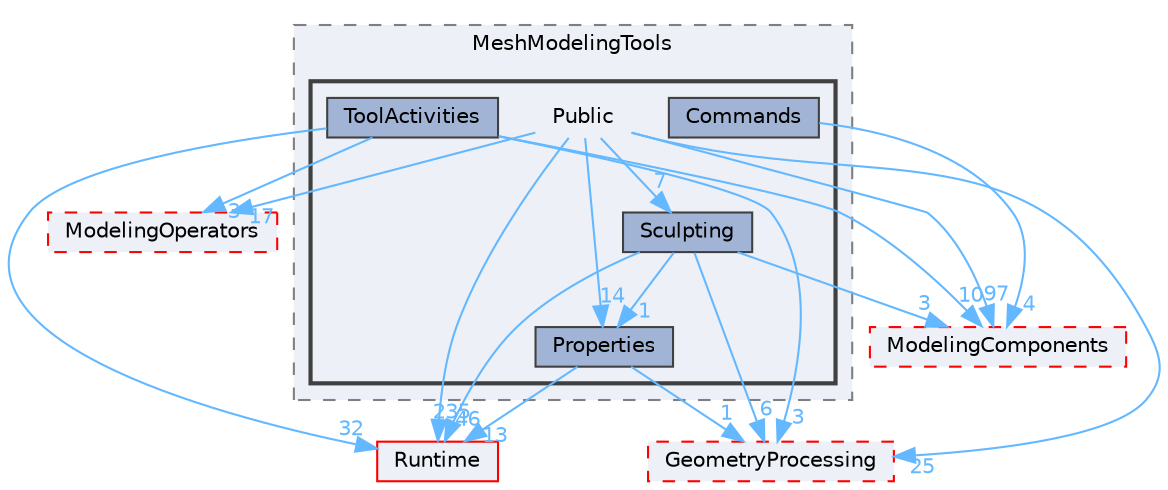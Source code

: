 digraph "Public"
{
 // INTERACTIVE_SVG=YES
 // LATEX_PDF_SIZE
  bgcolor="transparent";
  edge [fontname=Helvetica,fontsize=10,labelfontname=Helvetica,labelfontsize=10];
  node [fontname=Helvetica,fontsize=10,shape=box,height=0.2,width=0.4];
  compound=true
  subgraph clusterdir_a2c8ed2f66ffe0e1a59bf68c4a4eaa82 {
    graph [ bgcolor="#edf0f7", pencolor="grey50", label="MeshModelingTools", fontname=Helvetica,fontsize=10 style="filled,dashed", URL="dir_a2c8ed2f66ffe0e1a59bf68c4a4eaa82.html",tooltip=""]
  subgraph clusterdir_234072ddc78cfddda610dccb0d7a1f28 {
    graph [ bgcolor="#edf0f7", pencolor="grey25", label="", fontname=Helvetica,fontsize=10 style="filled,bold", URL="dir_234072ddc78cfddda610dccb0d7a1f28.html",tooltip=""]
    dir_234072ddc78cfddda610dccb0d7a1f28 [shape=plaintext, label="Public"];
  dir_5d211b511de399da95ac3d845a7f293e [label="Commands", fillcolor="#a2b4d6", color="grey25", style="filled", URL="dir_5d211b511de399da95ac3d845a7f293e.html",tooltip=""];
  dir_4b7b7998257c003c1020f35e066aea4d [label="Properties", fillcolor="#a2b4d6", color="grey25", style="filled", URL="dir_4b7b7998257c003c1020f35e066aea4d.html",tooltip=""];
  dir_f97bbe49c64e28dde8a9ed69942820e8 [label="Sculpting", fillcolor="#a2b4d6", color="grey25", style="filled", URL="dir_f97bbe49c64e28dde8a9ed69942820e8.html",tooltip=""];
  dir_3ed9edfc030faf0165e8313330c8572a [label="ToolActivities", fillcolor="#a2b4d6", color="grey25", style="filled", URL="dir_3ed9edfc030faf0165e8313330c8572a.html",tooltip=""];
  }
  }
  dir_2cdec1b0c066b98f0aaf74d726273e15 [label="ModelingOperators", fillcolor="#edf0f7", color="red", style="filled,dashed", URL="dir_2cdec1b0c066b98f0aaf74d726273e15.html",tooltip=""];
  dir_7536b172fbd480bfd146a1b1acd6856b [label="Runtime", fillcolor="#edf0f7", color="red", style="filled", URL="dir_7536b172fbd480bfd146a1b1acd6856b.html",tooltip=""];
  dir_9ef035b27eddfa6c40dcaa164d958d8e [label="GeometryProcessing", fillcolor="#edf0f7", color="red", style="filled,dashed", URL="dir_9ef035b27eddfa6c40dcaa164d958d8e.html",tooltip=""];
  dir_b85b9ed87c0e5b337b81fd0aa54e649b [label="ModelingComponents", fillcolor="#edf0f7", color="red", style="filled,dashed", URL="dir_b85b9ed87c0e5b337b81fd0aa54e649b.html",tooltip=""];
  dir_234072ddc78cfddda610dccb0d7a1f28->dir_2cdec1b0c066b98f0aaf74d726273e15 [headlabel="17", labeldistance=1.5 headhref="dir_000875_000655.html" href="dir_000875_000655.html" color="steelblue1" fontcolor="steelblue1"];
  dir_234072ddc78cfddda610dccb0d7a1f28->dir_4b7b7998257c003c1020f35e066aea4d [headlabel="14", labeldistance=1.5 headhref="dir_000875_000779.html" href="dir_000875_000779.html" color="steelblue1" fontcolor="steelblue1"];
  dir_234072ddc78cfddda610dccb0d7a1f28->dir_7536b172fbd480bfd146a1b1acd6856b [headlabel="235", labeldistance=1.5 headhref="dir_000875_000984.html" href="dir_000875_000984.html" color="steelblue1" fontcolor="steelblue1"];
  dir_234072ddc78cfddda610dccb0d7a1f28->dir_9ef035b27eddfa6c40dcaa164d958d8e [headlabel="25", labeldistance=1.5 headhref="dir_000875_000442.html" href="dir_000875_000442.html" color="steelblue1" fontcolor="steelblue1"];
  dir_234072ddc78cfddda610dccb0d7a1f28->dir_b85b9ed87c0e5b337b81fd0aa54e649b [headlabel="97", labeldistance=1.5 headhref="dir_000875_000654.html" href="dir_000875_000654.html" color="steelblue1" fontcolor="steelblue1"];
  dir_234072ddc78cfddda610dccb0d7a1f28->dir_f97bbe49c64e28dde8a9ed69942820e8 [headlabel="7", labeldistance=1.5 headhref="dir_000875_000997.html" href="dir_000875_000997.html" color="steelblue1" fontcolor="steelblue1"];
  dir_5d211b511de399da95ac3d845a7f293e->dir_b85b9ed87c0e5b337b81fd0aa54e649b [headlabel="4", labeldistance=1.5 headhref="dir_000212_000654.html" href="dir_000212_000654.html" color="steelblue1" fontcolor="steelblue1"];
  dir_4b7b7998257c003c1020f35e066aea4d->dir_7536b172fbd480bfd146a1b1acd6856b [headlabel="13", labeldistance=1.5 headhref="dir_000779_000984.html" href="dir_000779_000984.html" color="steelblue1" fontcolor="steelblue1"];
  dir_4b7b7998257c003c1020f35e066aea4d->dir_9ef035b27eddfa6c40dcaa164d958d8e [headlabel="1", labeldistance=1.5 headhref="dir_000779_000442.html" href="dir_000779_000442.html" color="steelblue1" fontcolor="steelblue1"];
  dir_f97bbe49c64e28dde8a9ed69942820e8->dir_4b7b7998257c003c1020f35e066aea4d [headlabel="1", labeldistance=1.5 headhref="dir_000997_000779.html" href="dir_000997_000779.html" color="steelblue1" fontcolor="steelblue1"];
  dir_f97bbe49c64e28dde8a9ed69942820e8->dir_7536b172fbd480bfd146a1b1acd6856b [headlabel="46", labeldistance=1.5 headhref="dir_000997_000984.html" href="dir_000997_000984.html" color="steelblue1" fontcolor="steelblue1"];
  dir_f97bbe49c64e28dde8a9ed69942820e8->dir_9ef035b27eddfa6c40dcaa164d958d8e [headlabel="6", labeldistance=1.5 headhref="dir_000997_000442.html" href="dir_000997_000442.html" color="steelblue1" fontcolor="steelblue1"];
  dir_f97bbe49c64e28dde8a9ed69942820e8->dir_b85b9ed87c0e5b337b81fd0aa54e649b [headlabel="3", labeldistance=1.5 headhref="dir_000997_000654.html" href="dir_000997_000654.html" color="steelblue1" fontcolor="steelblue1"];
  dir_3ed9edfc030faf0165e8313330c8572a->dir_2cdec1b0c066b98f0aaf74d726273e15 [headlabel="3", labeldistance=1.5 headhref="dir_001187_000655.html" href="dir_001187_000655.html" color="steelblue1" fontcolor="steelblue1"];
  dir_3ed9edfc030faf0165e8313330c8572a->dir_7536b172fbd480bfd146a1b1acd6856b [headlabel="32", labeldistance=1.5 headhref="dir_001187_000984.html" href="dir_001187_000984.html" color="steelblue1" fontcolor="steelblue1"];
  dir_3ed9edfc030faf0165e8313330c8572a->dir_9ef035b27eddfa6c40dcaa164d958d8e [headlabel="3", labeldistance=1.5 headhref="dir_001187_000442.html" href="dir_001187_000442.html" color="steelblue1" fontcolor="steelblue1"];
  dir_3ed9edfc030faf0165e8313330c8572a->dir_b85b9ed87c0e5b337b81fd0aa54e649b [headlabel="10", labeldistance=1.5 headhref="dir_001187_000654.html" href="dir_001187_000654.html" color="steelblue1" fontcolor="steelblue1"];
}
